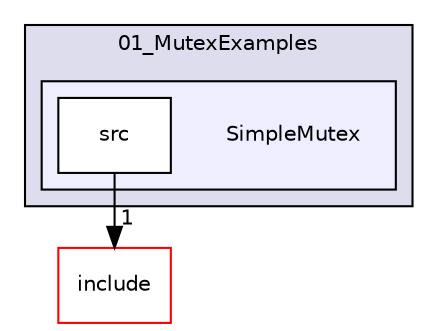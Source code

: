 digraph "SimpleMutex" {
  compound=true
  node [ fontsize="10", fontname="Helvetica"];
  edge [ labelfontsize="10", labelfontname="Helvetica"];
  subgraph clusterdir_7ee0fed9c30f1b08ebbffbea46a5fa20 {
    graph [ bgcolor="#ddddee", pencolor="black", label="01_MutexExamples" fontname="Helvetica", fontsize="10", URL="dir_7ee0fed9c30f1b08ebbffbea46a5fa20.html"]
  subgraph clusterdir_d1ec8b862bdce2189c29d62b9824d56b {
    graph [ bgcolor="#eeeeff", pencolor="black", label="" URL="dir_d1ec8b862bdce2189c29d62b9824d56b.html"];
    dir_d1ec8b862bdce2189c29d62b9824d56b [shape=plaintext label="SimpleMutex"];
  dir_6aeb2a725a3fc0254c8c544a6dd971ae [shape=box label="src" fillcolor="white" style="filled" URL="dir_6aeb2a725a3fc0254c8c544a6dd971ae.html"];
  }
  }
  dir_d44c64559bbebec7f509842c48db8b23 [shape=box label="include" fillcolor="white" style="filled" color="red" URL="dir_d44c64559bbebec7f509842c48db8b23.html"];
  dir_6aeb2a725a3fc0254c8c544a6dd971ae->dir_d44c64559bbebec7f509842c48db8b23 [headlabel="1", labeldistance=1.5 headhref="dir_000013_000021.html"];
}
